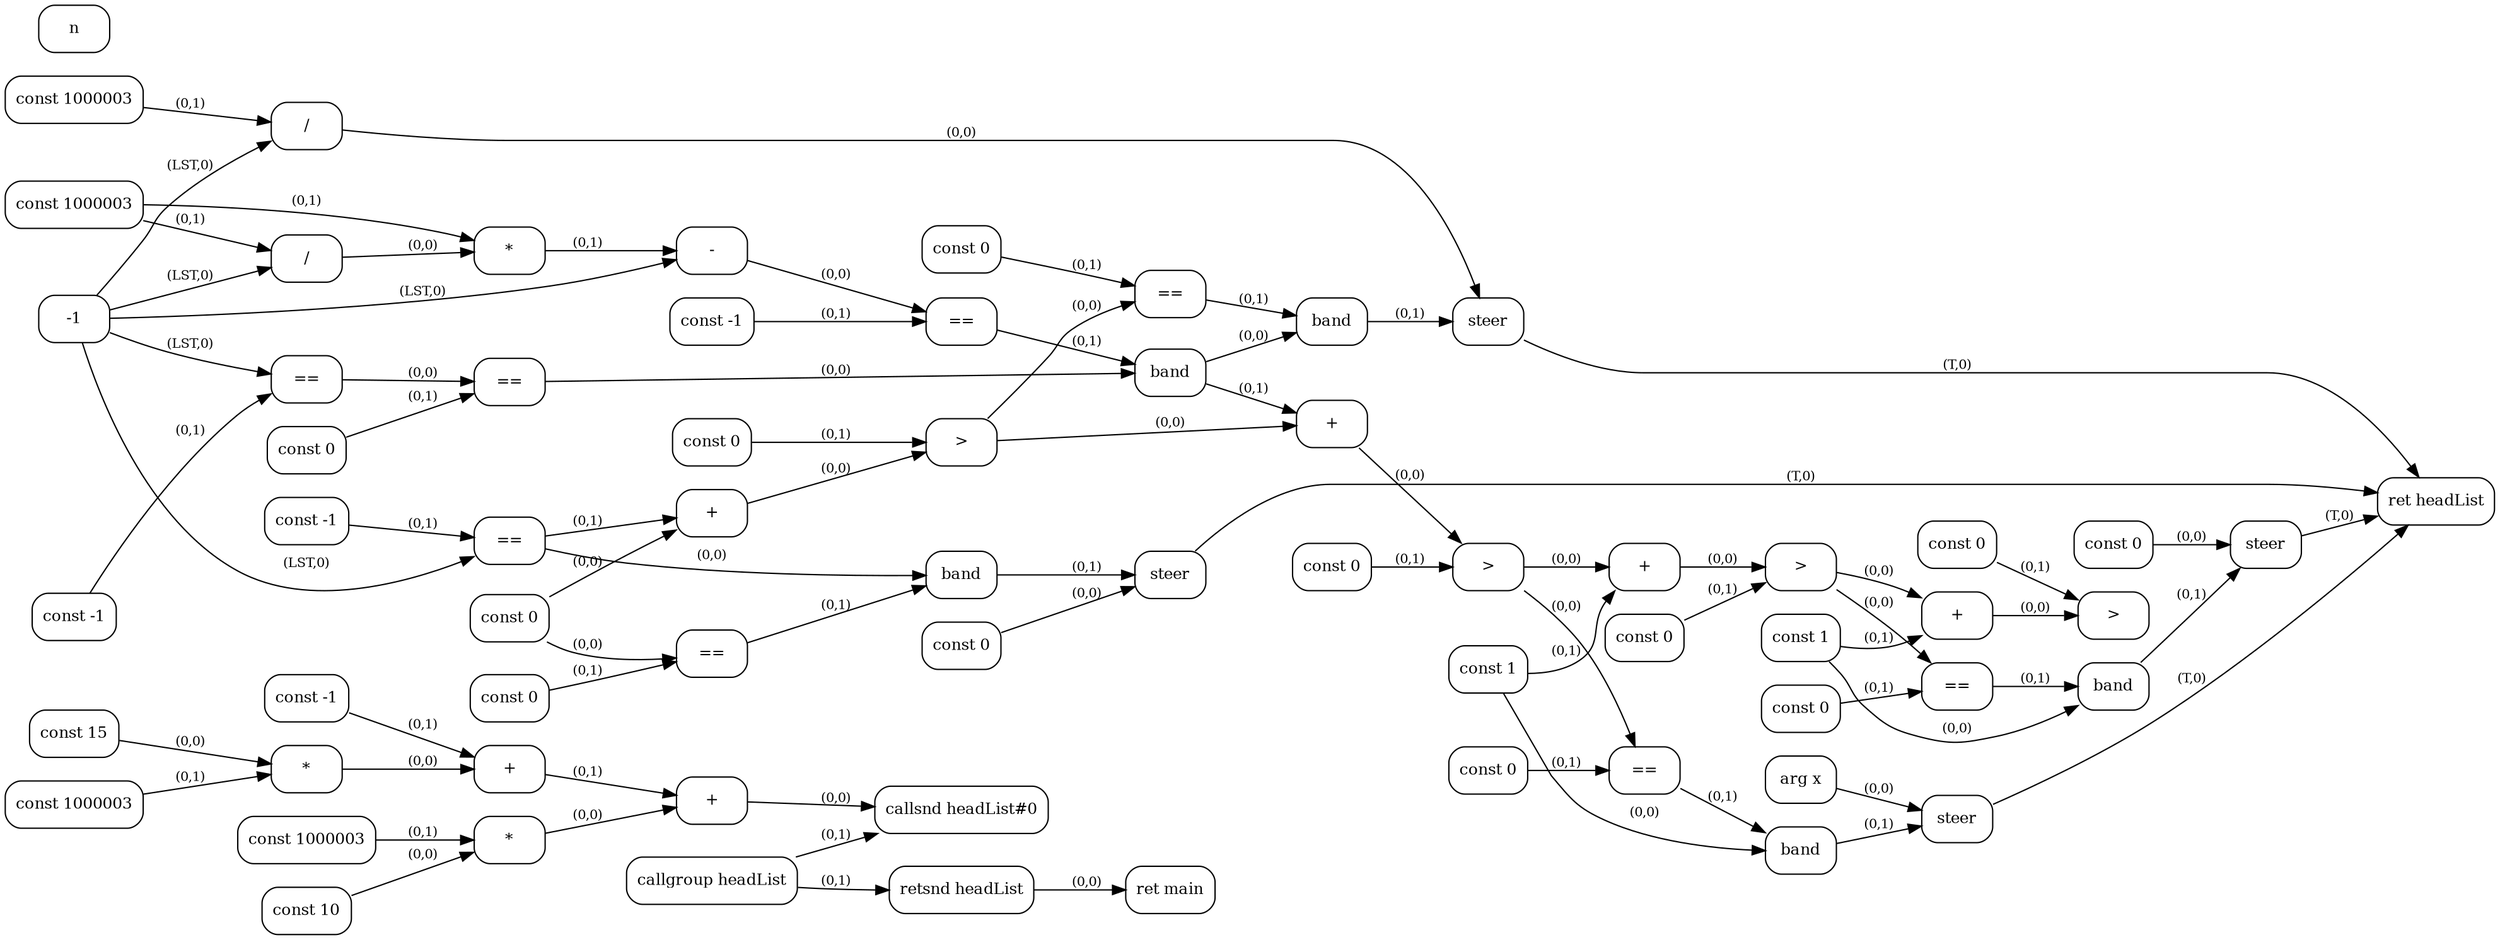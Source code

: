 digraph G {
  rankdir=LR;
  node [shape=box, style=rounded, fontsize=12];
  n0 [label="const -1"];
  n1 [label="const 10"];
  n2 [label="const 15"];
  n3 [label="const 1000003"];
  n4 [label="*"];
  n5 [label="+"];
  n6 [label="const 1000003"];
  n7 [label="*"];
  n8 [label="+"];
  n9 [label="callgroup headList"];
  n10 [label="callsnd headList#0"];
  n11 [label="retsnd headList"];
  n12 [label="ret main"];
  n13 [label="const 0"];
  n14 [label="const -1"];
  n15 [label="=="];
  n16 [label="const 0"];
  n17 [label="=="];
  n18 [label="band"];
  n19 [label="const 0"];
  n20 [label="steer"];
  n21 [label="+"];
  n22 [label="const 0"];
  n23 [label=">"];
  n24 [label="const -1"];
  n25 [label="=="];
  n26 [label="const 0"];
  n27 [label="=="];
  n28 [label="const 1000003"];
  n29 [label="/"];
  n30 [label="*"];
  n31 [label="-"];
  n32 [label="const -1"];
  n33 [label="=="];
  n34 [label="band"];
  n35 [label="const 1000003"];
  n36 [label="/"];
  n37 [label="const 0"];
  n38 [label="=="];
  n39 [label="band"];
  n40 [label="steer"];
  n41 [label="+"];
  n42 [label="const 0"];
  n43 [label=">"];
  n44 [label="const 1"];
  n45 [label="const 0"];
  n46 [label="=="];
  n47 [label="band"];
  n48 [label="arg x"];
  n49 [label="steer"];
  n50 [label="+"];
  n51 [label="const 0"];
  n52 [label=">"];
  n53 [label="const 1"];
  n54 [label="const 0"];
  n55 [label="=="];
  n56 [label="band"];
  n57 [label="const 0"];
  n58 [label="steer"];
  n59 [label="+"];
  n60 [label="const 0"];
  n61 [label=">"];
  n62 [label="ret headList"];
  n2 -> n4 [label="(0,0)", fontsize=10];
  n3 -> n4 [label="(0,1)", fontsize=10];
  n4 -> n5 [label="(0,0)", fontsize=10];
  n0 -> n5 [label="(0,1)", fontsize=10];
  n1 -> n7 [label="(0,0)", fontsize=10];
  n6 -> n7 [label="(0,1)", fontsize=10];
  n7 -> n8 [label="(0,0)", fontsize=10];
  n5 -> n8 [label="(0,1)", fontsize=10];
  n8 -> n10 [label="(0,0)", fontsize=10];
  n9 -> n10 [label="(0,1)", fontsize=10];
  n9 -> n11 [label="(0,1)", fontsize=10];
  n11 -> n12 [label="(0,0)", fontsize=10];
  n-1 -> n15 [label="(LST,0)", fontsize=10];
  n14 -> n15 [label="(0,1)", fontsize=10];
  n13 -> n17 [label="(0,0)", fontsize=10];
  n16 -> n17 [label="(0,1)", fontsize=10];
  n15 -> n18 [label="(0,0)", fontsize=10];
  n17 -> n18 [label="(0,1)", fontsize=10];
  n19 -> n20 [label="(0,0)", fontsize=10];
  n18 -> n20 [label="(0,1)", fontsize=10];
  n13 -> n21 [label="(0,0)", fontsize=10];
  n15 -> n21 [label="(0,1)", fontsize=10];
  n21 -> n23 [label="(0,0)", fontsize=10];
  n22 -> n23 [label="(0,1)", fontsize=10];
  n-1 -> n25 [label="(LST,0)", fontsize=10];
  n24 -> n25 [label="(0,1)", fontsize=10];
  n25 -> n27 [label="(0,0)", fontsize=10];
  n26 -> n27 [label="(0,1)", fontsize=10];
  n-1 -> n29 [label="(LST,0)", fontsize=10];
  n28 -> n29 [label="(0,1)", fontsize=10];
  n29 -> n30 [label="(0,0)", fontsize=10];
  n28 -> n30 [label="(0,1)", fontsize=10];
  n-1 -> n31 [label="(LST,0)", fontsize=10];
  n30 -> n31 [label="(0,1)", fontsize=10];
  n31 -> n33 [label="(0,0)", fontsize=10];
  n32 -> n33 [label="(0,1)", fontsize=10];
  n27 -> n34 [label="(0,0)", fontsize=10];
  n33 -> n34 [label="(0,1)", fontsize=10];
  n-1 -> n36 [label="(LST,0)", fontsize=10];
  n35 -> n36 [label="(0,1)", fontsize=10];
  n23 -> n38 [label="(0,0)", fontsize=10];
  n37 -> n38 [label="(0,1)", fontsize=10];
  n34 -> n39 [label="(0,0)", fontsize=10];
  n38 -> n39 [label="(0,1)", fontsize=10];
  n36 -> n40 [label="(0,0)", fontsize=10];
  n39 -> n40 [label="(0,1)", fontsize=10];
  n23 -> n41 [label="(0,0)", fontsize=10];
  n34 -> n41 [label="(0,1)", fontsize=10];
  n41 -> n43 [label="(0,0)", fontsize=10];
  n42 -> n43 [label="(0,1)", fontsize=10];
  n43 -> n46 [label="(0,0)", fontsize=10];
  n45 -> n46 [label="(0,1)", fontsize=10];
  n44 -> n47 [label="(0,0)", fontsize=10];
  n46 -> n47 [label="(0,1)", fontsize=10];
  n48 -> n49 [label="(0,0)", fontsize=10];
  n47 -> n49 [label="(0,1)", fontsize=10];
  n43 -> n50 [label="(0,0)", fontsize=10];
  n44 -> n50 [label="(0,1)", fontsize=10];
  n50 -> n52 [label="(0,0)", fontsize=10];
  n51 -> n52 [label="(0,1)", fontsize=10];
  n52 -> n55 [label="(0,0)", fontsize=10];
  n54 -> n55 [label="(0,1)", fontsize=10];
  n53 -> n56 [label="(0,0)", fontsize=10];
  n55 -> n56 [label="(0,1)", fontsize=10];
  n57 -> n58 [label="(0,0)", fontsize=10];
  n56 -> n58 [label="(0,1)", fontsize=10];
  n52 -> n59 [label="(0,0)", fontsize=10];
  n53 -> n59 [label="(0,1)", fontsize=10];
  n59 -> n61 [label="(0,0)", fontsize=10];
  n60 -> n61 [label="(0,1)", fontsize=10];
  n20 -> n62 [label="(T,0)", fontsize=10];
  n40 -> n62 [label="(T,0)", fontsize=10];
  n49 -> n62 [label="(T,0)", fontsize=10];
  n58 -> n62 [label="(T,0)", fontsize=10];
}
